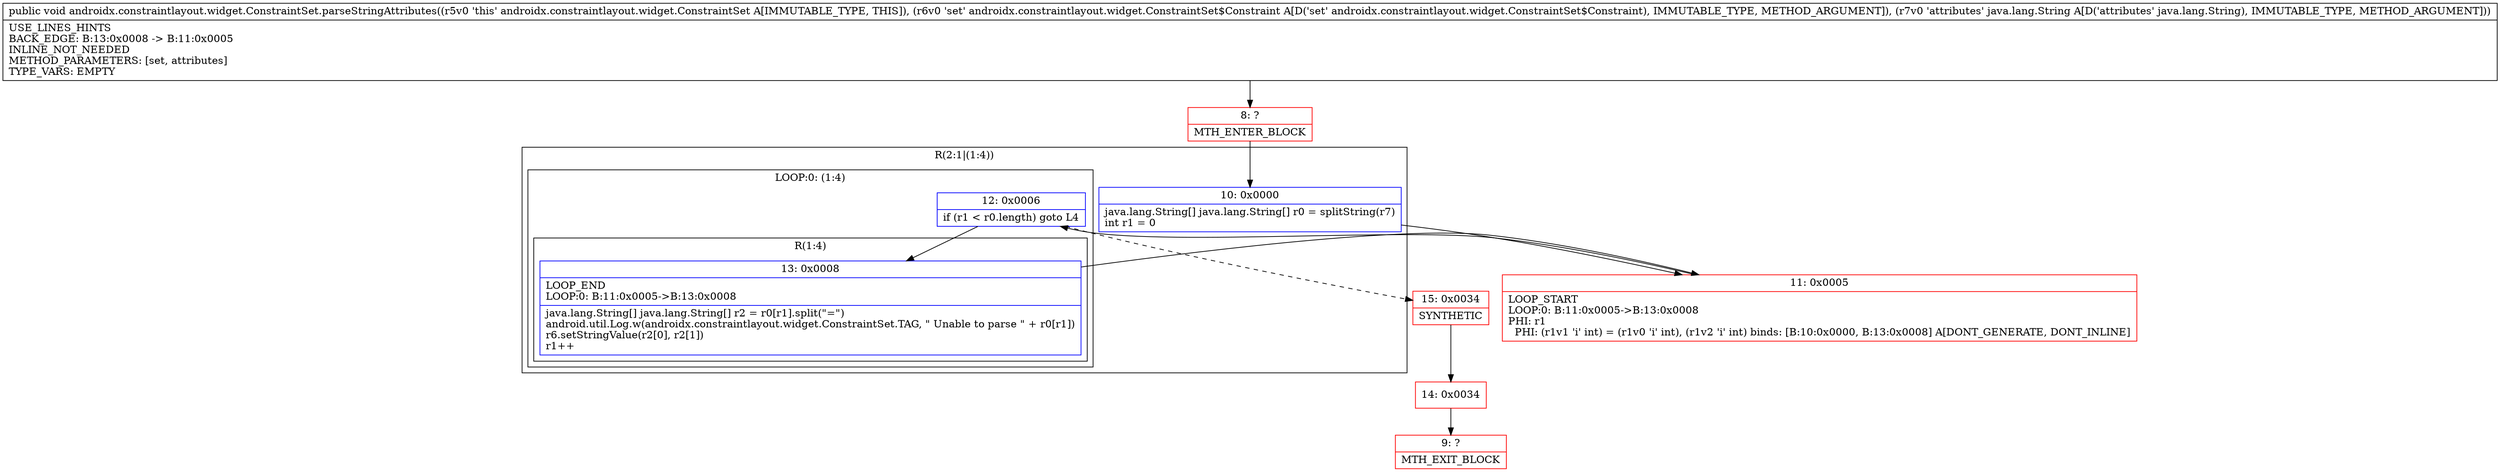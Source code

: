 digraph "CFG forandroidx.constraintlayout.widget.ConstraintSet.parseStringAttributes(Landroidx\/constraintlayout\/widget\/ConstraintSet$Constraint;Ljava\/lang\/String;)V" {
subgraph cluster_Region_628085088 {
label = "R(2:1|(1:4))";
node [shape=record,color=blue];
Node_10 [shape=record,label="{10\:\ 0x0000|java.lang.String[] java.lang.String[] r0 = splitString(r7)\lint r1 = 0\l}"];
subgraph cluster_LoopRegion_741457585 {
label = "LOOP:0: (1:4)";
node [shape=record,color=blue];
Node_12 [shape=record,label="{12\:\ 0x0006|if (r1 \< r0.length) goto L4\l}"];
subgraph cluster_Region_23276807 {
label = "R(1:4)";
node [shape=record,color=blue];
Node_13 [shape=record,label="{13\:\ 0x0008|LOOP_END\lLOOP:0: B:11:0x0005\-\>B:13:0x0008\l|java.lang.String[] java.lang.String[] r2 = r0[r1].split(\"=\")\landroid.util.Log.w(androidx.constraintlayout.widget.ConstraintSet.TAG, \" Unable to parse \" + r0[r1])\lr6.setStringValue(r2[0], r2[1])\lr1++\l}"];
}
}
}
Node_8 [shape=record,color=red,label="{8\:\ ?|MTH_ENTER_BLOCK\l}"];
Node_11 [shape=record,color=red,label="{11\:\ 0x0005|LOOP_START\lLOOP:0: B:11:0x0005\-\>B:13:0x0008\lPHI: r1 \l  PHI: (r1v1 'i' int) = (r1v0 'i' int), (r1v2 'i' int) binds: [B:10:0x0000, B:13:0x0008] A[DONT_GENERATE, DONT_INLINE]\l}"];
Node_15 [shape=record,color=red,label="{15\:\ 0x0034|SYNTHETIC\l}"];
Node_14 [shape=record,color=red,label="{14\:\ 0x0034}"];
Node_9 [shape=record,color=red,label="{9\:\ ?|MTH_EXIT_BLOCK\l}"];
MethodNode[shape=record,label="{public void androidx.constraintlayout.widget.ConstraintSet.parseStringAttributes((r5v0 'this' androidx.constraintlayout.widget.ConstraintSet A[IMMUTABLE_TYPE, THIS]), (r6v0 'set' androidx.constraintlayout.widget.ConstraintSet$Constraint A[D('set' androidx.constraintlayout.widget.ConstraintSet$Constraint), IMMUTABLE_TYPE, METHOD_ARGUMENT]), (r7v0 'attributes' java.lang.String A[D('attributes' java.lang.String), IMMUTABLE_TYPE, METHOD_ARGUMENT]))  | USE_LINES_HINTS\lBACK_EDGE: B:13:0x0008 \-\> B:11:0x0005\lINLINE_NOT_NEEDED\lMETHOD_PARAMETERS: [set, attributes]\lTYPE_VARS: EMPTY\l}"];
MethodNode -> Node_8;Node_10 -> Node_11;
Node_12 -> Node_13;
Node_12 -> Node_15[style=dashed];
Node_13 -> Node_11;
Node_8 -> Node_10;
Node_11 -> Node_12;
Node_15 -> Node_14;
Node_14 -> Node_9;
}

